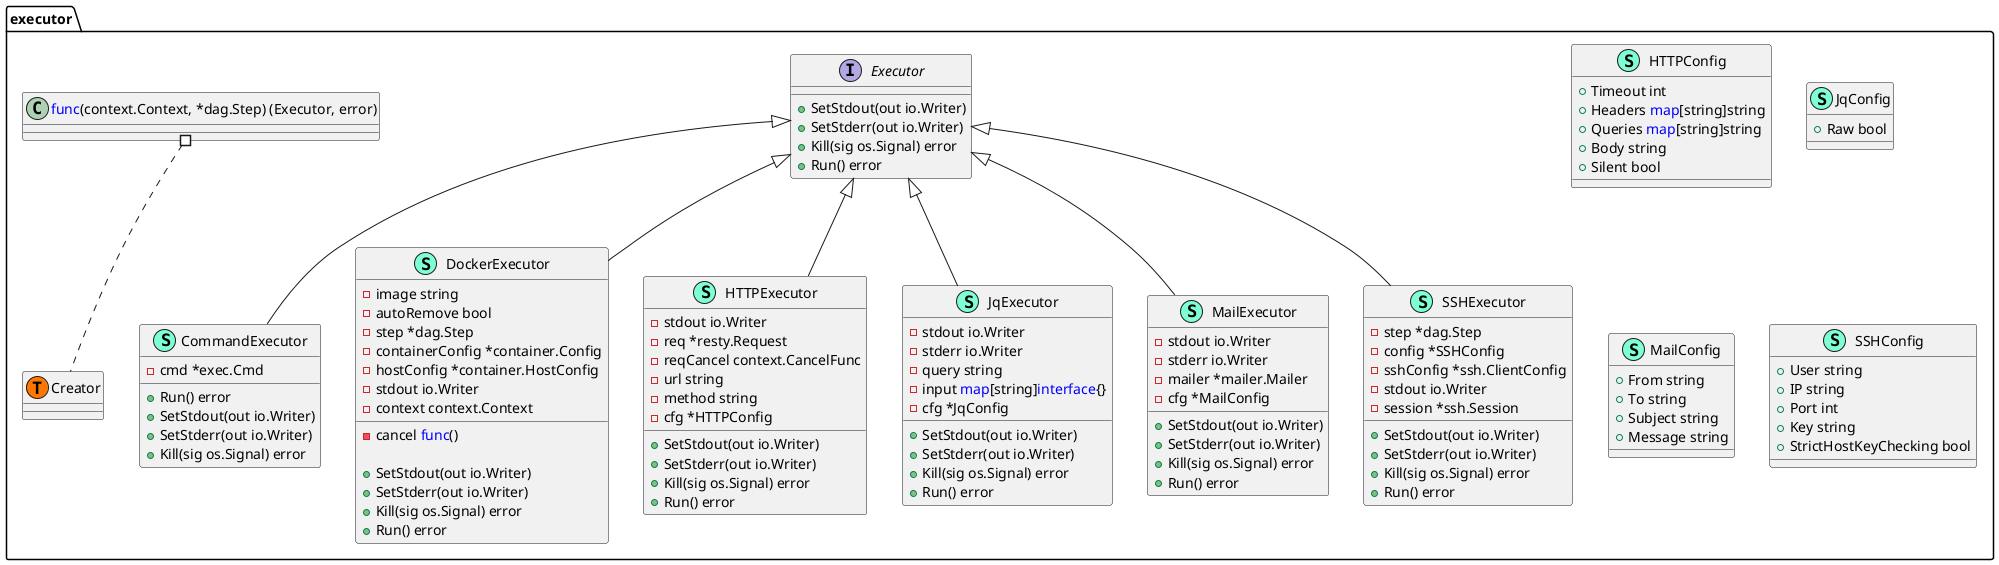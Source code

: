 @startuml
namespace executor {
    class CommandExecutor << (S,Aquamarine) >> {
        - cmd *exec.Cmd

        + Run() error
        + SetStdout(out io.Writer) 
        + SetStderr(out io.Writer) 
        + Kill(sig os.Signal) error

    }
    class DockerExecutor << (S,Aquamarine) >> {
        - image string
        - autoRemove bool
        - step *dag.Step
        - containerConfig *container.Config
        - hostConfig *container.HostConfig
        - stdout io.Writer
        - context context.Context
        - cancel <font color=blue>func</font>() 

        + SetStdout(out io.Writer) 
        + SetStderr(out io.Writer) 
        + Kill(sig os.Signal) error
        + Run() error

    }
    interface Executor  {
        + SetStdout(out io.Writer) 
        + SetStderr(out io.Writer) 
        + Kill(sig os.Signal) error
        + Run() error

    }
    class HTTPConfig << (S,Aquamarine) >> {
        + Timeout int
        + Headers <font color=blue>map</font>[string]string
        + Queries <font color=blue>map</font>[string]string
        + Body string
        + Silent bool

    }
    class HTTPExecutor << (S,Aquamarine) >> {
        - stdout io.Writer
        - req *resty.Request
        - reqCancel context.CancelFunc
        - url string
        - method string
        - cfg *HTTPConfig

        + SetStdout(out io.Writer) 
        + SetStderr(out io.Writer) 
        + Kill(sig os.Signal) error
        + Run() error

    }
    class JqConfig << (S,Aquamarine) >> {
        + Raw bool

    }
    class JqExecutor << (S,Aquamarine) >> {
        - stdout io.Writer
        - stderr io.Writer
        - query string
        - input <font color=blue>map</font>[string]<font color=blue>interface</font>{}
        - cfg *JqConfig

        + SetStdout(out io.Writer) 
        + SetStderr(out io.Writer) 
        + Kill(sig os.Signal) error
        + Run() error

    }
    class MailConfig << (S,Aquamarine) >> {
        + From string
        + To string
        + Subject string
        + Message string

    }
    class MailExecutor << (S,Aquamarine) >> {
        - stdout io.Writer
        - stderr io.Writer
        - mailer *mailer.Mailer
        - cfg *MailConfig

        + SetStdout(out io.Writer) 
        + SetStderr(out io.Writer) 
        + Kill(sig os.Signal) error
        + Run() error

    }
    class SSHConfig << (S,Aquamarine) >> {
        + User string
        + IP string
        + Port int
        + Key string
        + StrictHostKeyChecking bool

    }
    class SSHExecutor << (S,Aquamarine) >> {
        - step *dag.Step
        - config *SSHConfig
        - sshConfig *ssh.ClientConfig
        - stdout io.Writer
        - session *ssh.Session

        + SetStdout(out io.Writer) 
        + SetStderr(out io.Writer) 
        + Kill(sig os.Signal) error
        + Run() error

    }
    class executor.Creator << (T, #FF7700) >>  {
    }
    class "<font color=blue>func</font>(context.Context, *dag.Step) (Executor, error)" as fontcolorbluefuncfontcontextContextdagStepExecutorerror {
        'This class was created so that we can correctly have an alias pointing to this name. Since it contains dots that can break namespaces
    }
}

"executor.Executor" <|-- "executor.CommandExecutor"
"executor.Executor" <|-- "executor.DockerExecutor"
"executor.Executor" <|-- "executor.HTTPExecutor"
"executor.Executor" <|-- "executor.JqExecutor"
"executor.Executor" <|-- "executor.MailExecutor"
"executor.Executor" <|-- "executor.SSHExecutor"

"executor.fontcolorbluefuncfontcontextContextdagStepExecutorerror" #.. "executor.Creator"
@enduml
